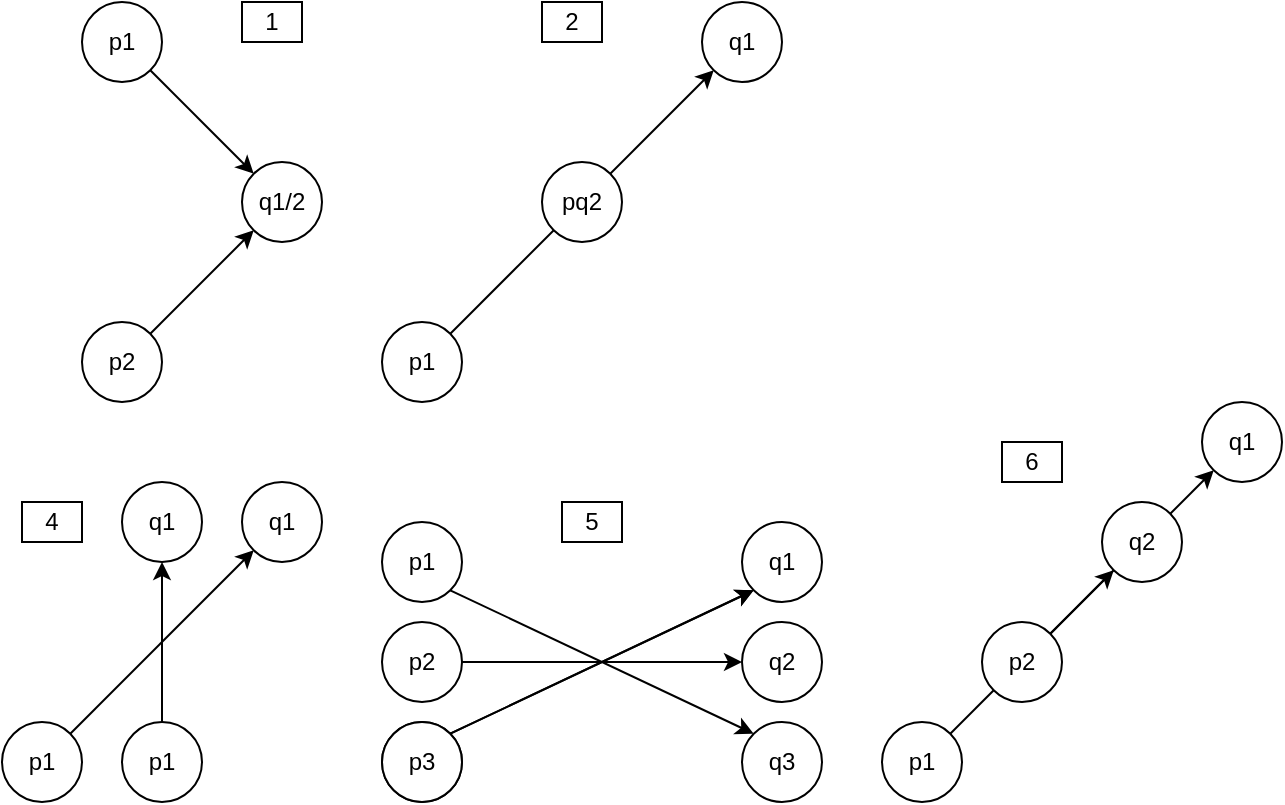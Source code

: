 <mxfile version="14.6.13" type="device"><diagram id="-7thAbELPp-rdjORzJxQ" name="Page-1"><mxGraphModel dx="1185" dy="659" grid="1" gridSize="10" guides="1" tooltips="1" connect="1" arrows="1" fold="1" page="1" pageScale="1" pageWidth="1169" pageHeight="550" math="0" shadow="0"><root><mxCell id="0"/><mxCell id="1" parent="0"/><mxCell id="w6Mglpcdqtm18XpmLwrX-2" value="q1/2" style="ellipse;whiteSpace=wrap;html=1;aspect=fixed;" vertex="1" parent="1"><mxGeometry x="560" y="320" width="40" height="40" as="geometry"/></mxCell><mxCell id="w6Mglpcdqtm18XpmLwrX-3" value="p1" style="ellipse;whiteSpace=wrap;html=1;aspect=fixed;" vertex="1" parent="1"><mxGeometry x="480" y="240" width="40" height="40" as="geometry"/></mxCell><mxCell id="w6Mglpcdqtm18XpmLwrX-4" value="p2" style="ellipse;whiteSpace=wrap;html=1;aspect=fixed;" vertex="1" parent="1"><mxGeometry x="480" y="400" width="40" height="40" as="geometry"/></mxCell><mxCell id="w6Mglpcdqtm18XpmLwrX-5" value="" style="endArrow=classic;html=1;exitX=1;exitY=0;exitDx=0;exitDy=0;entryX=0;entryY=1;entryDx=0;entryDy=0;" edge="1" parent="1" source="w6Mglpcdqtm18XpmLwrX-4" target="w6Mglpcdqtm18XpmLwrX-2"><mxGeometry width="50" height="50" relative="1" as="geometry"><mxPoint x="570" y="450" as="sourcePoint"/><mxPoint x="620" y="400" as="targetPoint"/></mxGeometry></mxCell><mxCell id="w6Mglpcdqtm18XpmLwrX-6" value="" style="endArrow=classic;html=1;exitX=1;exitY=1;exitDx=0;exitDy=0;entryX=0;entryY=0;entryDx=0;entryDy=0;" edge="1" parent="1" source="w6Mglpcdqtm18XpmLwrX-3" target="w6Mglpcdqtm18XpmLwrX-2"><mxGeometry width="50" height="50" relative="1" as="geometry"><mxPoint x="570" y="450" as="sourcePoint"/><mxPoint x="570" y="330" as="targetPoint"/></mxGeometry></mxCell><mxCell id="w6Mglpcdqtm18XpmLwrX-7" value="q1" style="ellipse;whiteSpace=wrap;html=1;aspect=fixed;" vertex="1" parent="1"><mxGeometry x="1040" y="440" width="40" height="40" as="geometry"/></mxCell><mxCell id="w6Mglpcdqtm18XpmLwrX-9" value="p1" style="ellipse;whiteSpace=wrap;html=1;aspect=fixed;" vertex="1" parent="1"><mxGeometry x="880" y="600" width="40" height="40" as="geometry"/></mxCell><mxCell id="w6Mglpcdqtm18XpmLwrX-10" value="" style="endArrow=classic;html=1;exitX=1;exitY=0;exitDx=0;exitDy=0;entryX=0;entryY=1;entryDx=0;entryDy=0;startArrow=none;" edge="1" parent="1" source="w6Mglpcdqtm18XpmLwrX-12" target="w6Mglpcdqtm18XpmLwrX-7"><mxGeometry width="50" height="50" relative="1" as="geometry"><mxPoint x="930" y="690" as="sourcePoint"/><mxPoint x="980" y="640" as="targetPoint"/></mxGeometry></mxCell><mxCell id="w6Mglpcdqtm18XpmLwrX-14" value="" style="endArrow=classic;html=1;exitX=1;exitY=0;exitDx=0;exitDy=0;entryX=0;entryY=1;entryDx=0;entryDy=0;" edge="1" parent="1" source="w6Mglpcdqtm18XpmLwrX-13" target="w6Mglpcdqtm18XpmLwrX-12"><mxGeometry width="50" height="50" relative="1" as="geometry"><mxPoint x="940" y="700" as="sourcePoint"/><mxPoint x="990" y="650" as="targetPoint"/></mxGeometry></mxCell><mxCell id="w6Mglpcdqtm18XpmLwrX-12" value="q2" style="ellipse;whiteSpace=wrap;html=1;aspect=fixed;" vertex="1" parent="1"><mxGeometry x="990" y="490" width="40" height="40" as="geometry"/></mxCell><mxCell id="w6Mglpcdqtm18XpmLwrX-15" value="" style="endArrow=none;html=1;exitX=1;exitY=0;exitDx=0;exitDy=0;entryX=0;entryY=1;entryDx=0;entryDy=0;startArrow=none;" edge="1" parent="1" source="w6Mglpcdqtm18XpmLwrX-13" target="w6Mglpcdqtm18XpmLwrX-12"><mxGeometry width="50" height="50" relative="1" as="geometry"><mxPoint x="914.142" y="605.858" as="sourcePoint"/><mxPoint x="1045.858" y="474.142" as="targetPoint"/></mxGeometry></mxCell><mxCell id="w6Mglpcdqtm18XpmLwrX-13" value="p2" style="ellipse;whiteSpace=wrap;html=1;aspect=fixed;" vertex="1" parent="1"><mxGeometry x="930" y="550" width="40" height="40" as="geometry"/></mxCell><mxCell id="w6Mglpcdqtm18XpmLwrX-16" value="" style="endArrow=none;html=1;exitX=1;exitY=0;exitDx=0;exitDy=0;entryX=0;entryY=1;entryDx=0;entryDy=0;" edge="1" parent="1" source="w6Mglpcdqtm18XpmLwrX-9" target="w6Mglpcdqtm18XpmLwrX-13"><mxGeometry width="50" height="50" relative="1" as="geometry"><mxPoint x="914.142" y="605.858" as="sourcePoint"/><mxPoint x="995.858" y="524.142" as="targetPoint"/></mxGeometry></mxCell><mxCell id="w6Mglpcdqtm18XpmLwrX-18" value="1" style="rounded=0;whiteSpace=wrap;html=1;" vertex="1" parent="1"><mxGeometry x="560" y="240" width="30" height="20" as="geometry"/></mxCell><mxCell id="w6Mglpcdqtm18XpmLwrX-19" value="6" style="rounded=0;whiteSpace=wrap;html=1;" vertex="1" parent="1"><mxGeometry x="940" y="460" width="30" height="20" as="geometry"/></mxCell><mxCell id="w6Mglpcdqtm18XpmLwrX-21" value="p1" style="ellipse;whiteSpace=wrap;html=1;aspect=fixed;" vertex="1" parent="1"><mxGeometry x="630" y="400" width="40" height="40" as="geometry"/></mxCell><mxCell id="w6Mglpcdqtm18XpmLwrX-22" value="q1" style="ellipse;whiteSpace=wrap;html=1;aspect=fixed;" vertex="1" parent="1"><mxGeometry x="790" y="240" width="40" height="40" as="geometry"/></mxCell><mxCell id="w6Mglpcdqtm18XpmLwrX-24" value="" style="endArrow=classic;html=1;exitX=1;exitY=0;exitDx=0;exitDy=0;entryX=0;entryY=1;entryDx=0;entryDy=0;" edge="1" parent="1" source="w6Mglpcdqtm18XpmLwrX-21" target="w6Mglpcdqtm18XpmLwrX-22"><mxGeometry width="50" height="50" relative="1" as="geometry"><mxPoint x="554.142" y="415.858" as="sourcePoint"/><mxPoint x="605.858" y="364.142" as="targetPoint"/></mxGeometry></mxCell><mxCell id="w6Mglpcdqtm18XpmLwrX-23" value="pq2" style="ellipse;whiteSpace=wrap;html=1;aspect=fixed;" vertex="1" parent="1"><mxGeometry x="710" y="320" width="40" height="40" as="geometry"/></mxCell><mxCell id="w6Mglpcdqtm18XpmLwrX-25" value="2" style="rounded=0;whiteSpace=wrap;html=1;" vertex="1" parent="1"><mxGeometry x="710" y="240" width="30" height="20" as="geometry"/></mxCell><mxCell id="w6Mglpcdqtm18XpmLwrX-28" value="q1" style="ellipse;whiteSpace=wrap;html=1;aspect=fixed;" vertex="1" parent="1"><mxGeometry x="560" y="480" width="40" height="40" as="geometry"/></mxCell><mxCell id="w6Mglpcdqtm18XpmLwrX-29" value="p1" style="ellipse;whiteSpace=wrap;html=1;aspect=fixed;" vertex="1" parent="1"><mxGeometry x="440" y="600" width="40" height="40" as="geometry"/></mxCell><mxCell id="w6Mglpcdqtm18XpmLwrX-30" value="" style="endArrow=classic;html=1;exitX=1;exitY=0;exitDx=0;exitDy=0;entryX=0;entryY=1;entryDx=0;entryDy=0;" edge="1" parent="1" source="w6Mglpcdqtm18XpmLwrX-29" target="w6Mglpcdqtm18XpmLwrX-28"><mxGeometry width="50" height="50" relative="1" as="geometry"><mxPoint x="484.142" y="415.858" as="sourcePoint"/><mxPoint x="535.858" y="364.142" as="targetPoint"/></mxGeometry></mxCell><mxCell id="w6Mglpcdqtm18XpmLwrX-31" value="q1" style="ellipse;whiteSpace=wrap;html=1;aspect=fixed;" vertex="1" parent="1"><mxGeometry x="500" y="480" width="40" height="40" as="geometry"/></mxCell><mxCell id="w6Mglpcdqtm18XpmLwrX-32" value="p1" style="ellipse;whiteSpace=wrap;html=1;aspect=fixed;" vertex="1" parent="1"><mxGeometry x="500" y="600" width="40" height="40" as="geometry"/></mxCell><mxCell id="w6Mglpcdqtm18XpmLwrX-33" value="" style="endArrow=classic;html=1;exitX=0.5;exitY=0;exitDx=0;exitDy=0;entryX=0.5;entryY=1;entryDx=0;entryDy=0;" edge="1" parent="1" source="w6Mglpcdqtm18XpmLwrX-32" target="w6Mglpcdqtm18XpmLwrX-31"><mxGeometry width="50" height="50" relative="1" as="geometry"><mxPoint x="494.142" y="425.858" as="sourcePoint"/><mxPoint x="545.858" y="374.142" as="targetPoint"/></mxGeometry></mxCell><mxCell id="w6Mglpcdqtm18XpmLwrX-40" value="q2" style="ellipse;whiteSpace=wrap;html=1;aspect=fixed;" vertex="1" parent="1"><mxGeometry x="810" y="550" width="40" height="40" as="geometry"/></mxCell><mxCell id="w6Mglpcdqtm18XpmLwrX-41" value="p2" style="ellipse;whiteSpace=wrap;html=1;aspect=fixed;" vertex="1" parent="1"><mxGeometry x="630" y="550" width="40" height="40" as="geometry"/></mxCell><mxCell id="w6Mglpcdqtm18XpmLwrX-42" value="" style="endArrow=classic;html=1;exitX=1;exitY=0.5;exitDx=0;exitDy=0;entryX=0;entryY=0.5;entryDx=0;entryDy=0;" edge="1" parent="1" source="w6Mglpcdqtm18XpmLwrX-41" target="w6Mglpcdqtm18XpmLwrX-40"><mxGeometry width="50" height="50" relative="1" as="geometry"><mxPoint x="674.142" y="365.858" as="sourcePoint"/><mxPoint x="725.858" y="314.142" as="targetPoint"/></mxGeometry></mxCell><mxCell id="w6Mglpcdqtm18XpmLwrX-43" value="q1" style="ellipse;whiteSpace=wrap;html=1;aspect=fixed;" vertex="1" parent="1"><mxGeometry x="810" y="500" width="40" height="40" as="geometry"/></mxCell><mxCell id="w6Mglpcdqtm18XpmLwrX-44" value="p1" style="ellipse;whiteSpace=wrap;html=1;aspect=fixed;" vertex="1" parent="1"><mxGeometry x="630" y="600" width="40" height="40" as="geometry"/></mxCell><mxCell id="w6Mglpcdqtm18XpmLwrX-45" value="" style="endArrow=classic;html=1;exitX=1;exitY=0;exitDx=0;exitDy=0;entryX=0;entryY=1;entryDx=0;entryDy=0;" edge="1" parent="1" source="w6Mglpcdqtm18XpmLwrX-44" target="w6Mglpcdqtm18XpmLwrX-43"><mxGeometry width="50" height="50" relative="1" as="geometry"><mxPoint x="684.142" y="375.858" as="sourcePoint"/><mxPoint x="735.858" y="324.142" as="targetPoint"/></mxGeometry></mxCell><mxCell id="w6Mglpcdqtm18XpmLwrX-46" value="4" style="rounded=0;whiteSpace=wrap;html=1;" vertex="1" parent="1"><mxGeometry x="450" y="490" width="30" height="20" as="geometry"/></mxCell><mxCell id="w6Mglpcdqtm18XpmLwrX-49" value="p3" style="ellipse;whiteSpace=wrap;html=1;aspect=fixed;" vertex="1" parent="1"><mxGeometry x="630" y="600" width="40" height="40" as="geometry"/></mxCell><mxCell id="w6Mglpcdqtm18XpmLwrX-50" value="" style="endArrow=classic;html=1;exitX=1;exitY=0;exitDx=0;exitDy=0;entryX=0;entryY=1;entryDx=0;entryDy=0;" edge="1" source="w6Mglpcdqtm18XpmLwrX-49" parent="1"><mxGeometry width="50" height="50" relative="1" as="geometry"><mxPoint x="684.142" y="375.858" as="sourcePoint"/><mxPoint x="815.858" y="534.142" as="targetPoint"/></mxGeometry></mxCell><mxCell id="w6Mglpcdqtm18XpmLwrX-51" value="q3" style="ellipse;whiteSpace=wrap;html=1;aspect=fixed;" vertex="1" parent="1"><mxGeometry x="810" y="600" width="40" height="40" as="geometry"/></mxCell><mxCell id="w6Mglpcdqtm18XpmLwrX-52" value="p1" style="ellipse;whiteSpace=wrap;html=1;aspect=fixed;" vertex="1" parent="1"><mxGeometry x="630" y="500" width="40" height="40" as="geometry"/></mxCell><mxCell id="w6Mglpcdqtm18XpmLwrX-53" value="" style="endArrow=classic;html=1;exitX=1;exitY=1;exitDx=0;exitDy=0;entryX=0;entryY=0;entryDx=0;entryDy=0;" edge="1" parent="1" source="w6Mglpcdqtm18XpmLwrX-52" target="w6Mglpcdqtm18XpmLwrX-51"><mxGeometry width="50" height="50" relative="1" as="geometry"><mxPoint x="694.142" y="385.858" as="sourcePoint"/><mxPoint x="812" y="607" as="targetPoint"/></mxGeometry></mxCell><mxCell id="w6Mglpcdqtm18XpmLwrX-54" value="5" style="rounded=0;whiteSpace=wrap;html=1;" vertex="1" parent="1"><mxGeometry x="720" y="490" width="30" height="20" as="geometry"/></mxCell></root></mxGraphModel></diagram></mxfile>